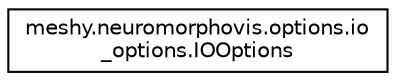 digraph "Graphical Class Hierarchy"
{
  edge [fontname="Helvetica",fontsize="10",labelfontname="Helvetica",labelfontsize="10"];
  node [fontname="Helvetica",fontsize="10",shape=record];
  rankdir="LR";
  Node1 [label="meshy.neuromorphovis.options.io\l_options.IOOptions",height=0.2,width=0.4,color="black", fillcolor="white", style="filled",URL="$classmeshy_1_1neuromorphovis_1_1options_1_1io__options_1_1IOOptions.html"];
}
